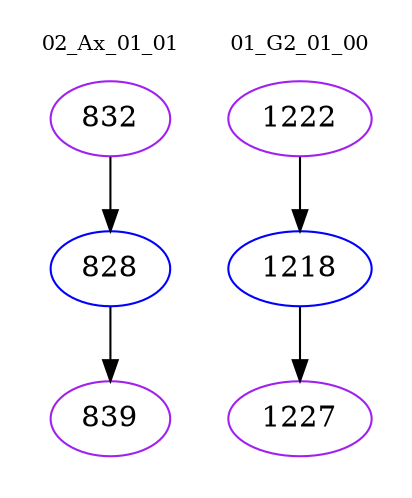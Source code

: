 digraph{
subgraph cluster_0 {
color = white
label = "02_Ax_01_01";
fontsize=10;
T0_832 [label="832", color="purple"]
T0_832 -> T0_828 [color="black"]
T0_828 [label="828", color="blue"]
T0_828 -> T0_839 [color="black"]
T0_839 [label="839", color="purple"]
}
subgraph cluster_1 {
color = white
label = "01_G2_01_00";
fontsize=10;
T1_1222 [label="1222", color="purple"]
T1_1222 -> T1_1218 [color="black"]
T1_1218 [label="1218", color="blue"]
T1_1218 -> T1_1227 [color="black"]
T1_1227 [label="1227", color="purple"]
}
}
